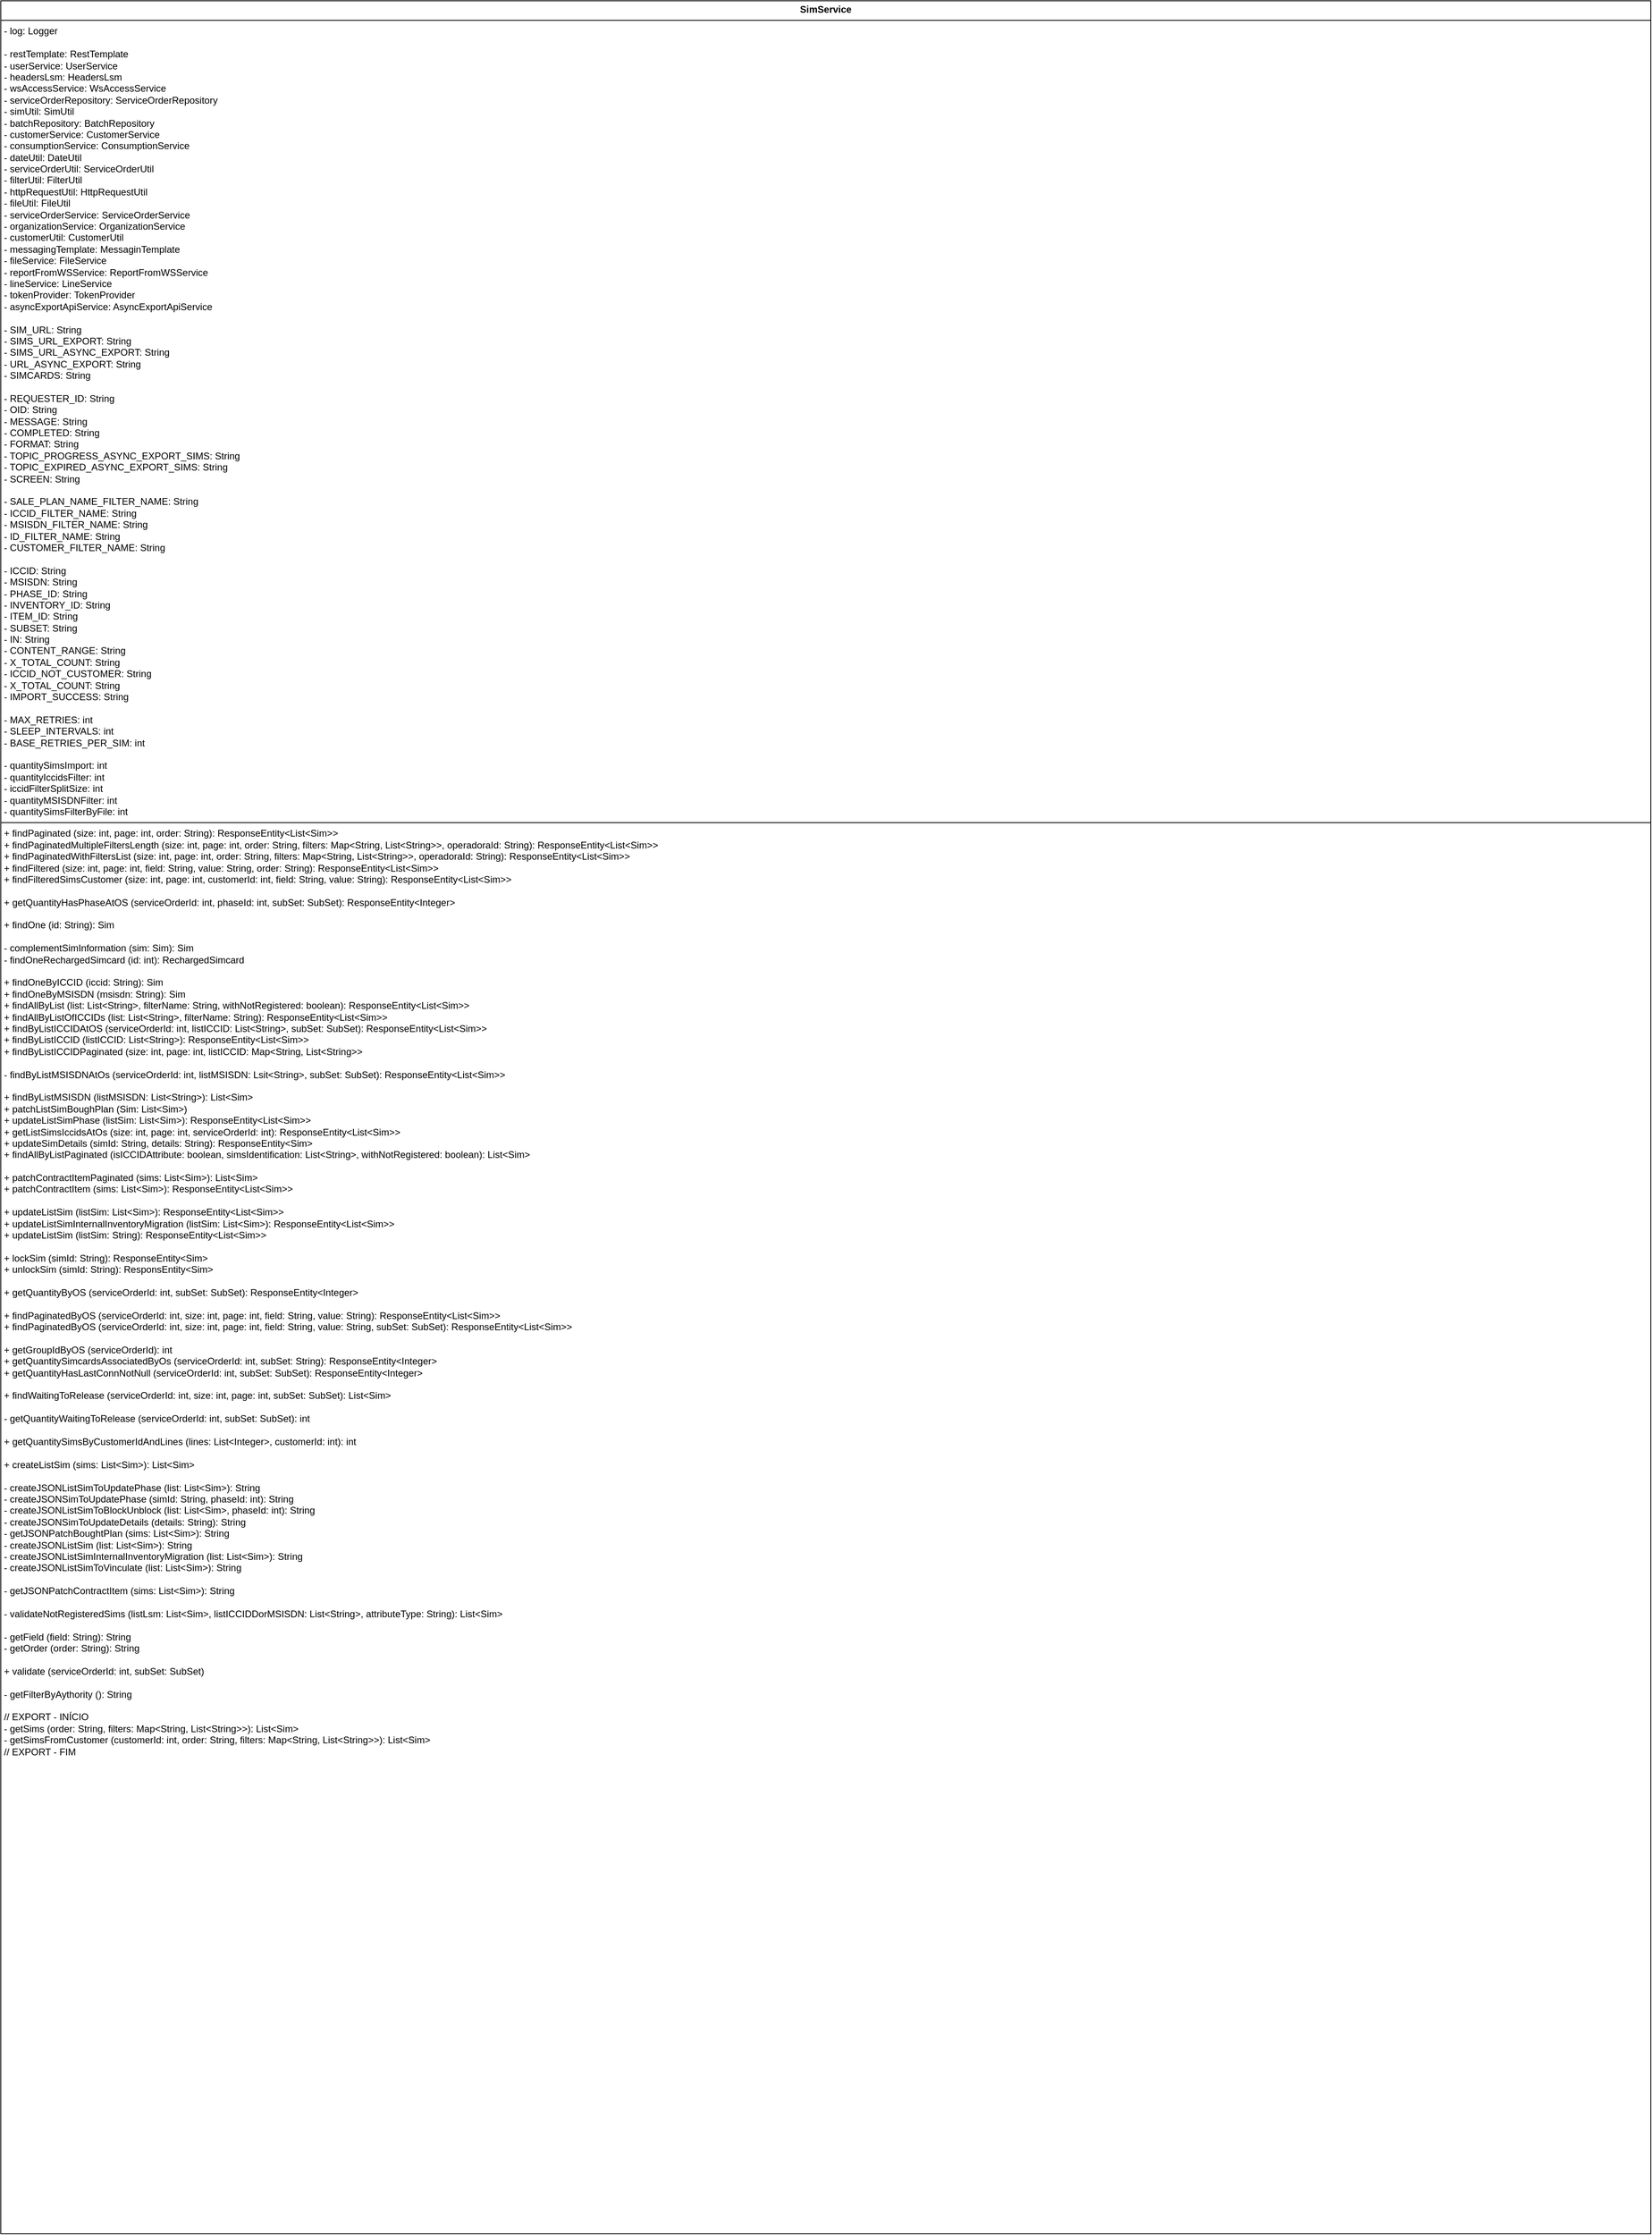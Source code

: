 <mxfile version="26.0.2">
  <diagram name="Página-1" id="onpXOdqKYzkW4FfC1_ID">
    <mxGraphModel dx="890" dy="474" grid="1" gridSize="10" guides="1" tooltips="1" connect="1" arrows="1" fold="1" page="1" pageScale="1" pageWidth="827" pageHeight="1169" math="0" shadow="0">
      <root>
        <mxCell id="0" />
        <mxCell id="1" parent="0" />
        <mxCell id="LJt2b_F9aCGFVn_4ZwES-1" value="&lt;p style=&quot;margin:0px;margin-top:4px;text-align:center;&quot;&gt;&lt;b&gt;SimService&lt;/b&gt;&lt;/p&gt;&lt;hr size=&quot;1&quot; style=&quot;border-style:solid;&quot;&gt;&lt;p style=&quot;margin:0px;margin-left:4px;&quot;&gt;- log: Logger&lt;/p&gt;&lt;p style=&quot;margin:0px;margin-left:4px;&quot;&gt;&lt;br&gt;&lt;/p&gt;&lt;p style=&quot;margin:0px;margin-left:4px;&quot;&gt;- restTemplate: RestTemplate&lt;/p&gt;&lt;p style=&quot;margin:0px;margin-left:4px;&quot;&gt;- userService: UserService&lt;/p&gt;&lt;p style=&quot;margin:0px;margin-left:4px;&quot;&gt;- headersLsm: HeadersLsm&lt;/p&gt;&lt;p style=&quot;margin:0px;margin-left:4px;&quot;&gt;- wsAccessService: WsAccessService&lt;/p&gt;&lt;p style=&quot;margin:0px;margin-left:4px;&quot;&gt;- serviceOrderRepository: ServiceOrderRepository&lt;/p&gt;&lt;p style=&quot;margin:0px;margin-left:4px;&quot;&gt;- simUtil: SimUtil&lt;/p&gt;&lt;p style=&quot;margin:0px;margin-left:4px;&quot;&gt;- batchRepository: BatchRepository&lt;/p&gt;&lt;p style=&quot;margin:0px;margin-left:4px;&quot;&gt;- customerService: CustomerService&lt;/p&gt;&lt;p style=&quot;margin:0px;margin-left:4px;&quot;&gt;- consumptionService: ConsumptionService&lt;/p&gt;&lt;p style=&quot;margin:0px;margin-left:4px;&quot;&gt;- dateUtil: DateUtil&lt;/p&gt;&lt;p style=&quot;margin:0px;margin-left:4px;&quot;&gt;- serviceOrderUtil: ServiceOrderUtil&lt;/p&gt;&lt;p style=&quot;margin:0px;margin-left:4px;&quot;&gt;- filterUtil: FilterUtil&lt;/p&gt;&lt;p style=&quot;margin:0px;margin-left:4px;&quot;&gt;- httpRequestUtil: HttpRequestUtil&lt;/p&gt;&lt;p style=&quot;margin:0px;margin-left:4px;&quot;&gt;- fileUtil: FileUtil&lt;/p&gt;&lt;p style=&quot;margin:0px;margin-left:4px;&quot;&gt;- serviceOrderService: ServiceOrderService&lt;/p&gt;&lt;p style=&quot;margin:0px;margin-left:4px;&quot;&gt;- organizationService: OrganizationService&lt;/p&gt;&lt;p style=&quot;margin:0px;margin-left:4px;&quot;&gt;- customerUtil: CustomerUtil&lt;/p&gt;&lt;p style=&quot;margin:0px;margin-left:4px;&quot;&gt;- messagingTemplate: MessaginTemplate&lt;/p&gt;&lt;p style=&quot;margin:0px;margin-left:4px;&quot;&gt;- fileService: FileService&lt;/p&gt;&lt;p style=&quot;margin:0px;margin-left:4px;&quot;&gt;- reportFromWSService: ReportFromWSService&lt;/p&gt;&lt;p style=&quot;margin:0px;margin-left:4px;&quot;&gt;- lineService: LineService&lt;/p&gt;&lt;p style=&quot;margin:0px;margin-left:4px;&quot;&gt;- tokenProvider: TokenProvider&lt;/p&gt;&lt;p style=&quot;margin:0px;margin-left:4px;&quot;&gt;- asyncExportApiService: AsyncExportApiService&lt;/p&gt;&lt;p style=&quot;margin:0px;margin-left:4px;&quot;&gt;&lt;br&gt;&lt;/p&gt;&lt;p style=&quot;margin:0px;margin-left:4px;&quot;&gt;- SIM_URL: String&lt;/p&gt;&lt;p style=&quot;margin:0px;margin-left:4px;&quot;&gt;- SIMS_URL_EXPORT: String&lt;/p&gt;&lt;p style=&quot;margin:0px;margin-left:4px;&quot;&gt;- SIMS_URL_ASYNC_EXPORT: String&lt;/p&gt;&lt;p style=&quot;margin:0px;margin-left:4px;&quot;&gt;- URL_ASYNC_EXPORT: String&lt;/p&gt;&lt;p style=&quot;margin:0px;margin-left:4px;&quot;&gt;- SIMCARDS: String&lt;/p&gt;&lt;p style=&quot;margin:0px;margin-left:4px;&quot;&gt;&lt;br&gt;&lt;/p&gt;&lt;p style=&quot;margin:0px;margin-left:4px;&quot;&gt;- REQUESTER_ID: String&lt;/p&gt;&lt;p style=&quot;margin:0px;margin-left:4px;&quot;&gt;- OID: String&lt;/p&gt;&lt;p style=&quot;margin:0px;margin-left:4px;&quot;&gt;- MESSAGE: String&lt;/p&gt;&lt;p style=&quot;margin:0px;margin-left:4px;&quot;&gt;- COMPLETED: String&lt;/p&gt;&lt;p style=&quot;margin:0px;margin-left:4px;&quot;&gt;- FORMAT: String&lt;/p&gt;&lt;p style=&quot;margin:0px;margin-left:4px;&quot;&gt;- TOPIC_PROGRESS_ASYNC_EXPORT_SIMS: String&lt;/p&gt;&lt;p style=&quot;margin:0px;margin-left:4px;&quot;&gt;- TOPIC_EXPIRED_ASYNC_EXPORT_SIMS: String&lt;/p&gt;&lt;p style=&quot;margin:0px;margin-left:4px;&quot;&gt;- SCREEN: String&lt;/p&gt;&lt;p style=&quot;margin:0px;margin-left:4px;&quot;&gt;&lt;br&gt;&lt;/p&gt;&lt;p style=&quot;margin:0px;margin-left:4px;&quot;&gt;- SALE_PLAN_NAME_FILTER_NAME: String&lt;/p&gt;&lt;p style=&quot;margin:0px;margin-left:4px;&quot;&gt;- ICCID_FILTER_NAME: String&lt;/p&gt;&lt;p style=&quot;margin:0px;margin-left:4px;&quot;&gt;- MSISDN_FILTER_NAME: String&lt;/p&gt;&lt;p style=&quot;margin:0px;margin-left:4px;&quot;&gt;- ID_FILTER_NAME: String&lt;/p&gt;&lt;p style=&quot;margin:0px;margin-left:4px;&quot;&gt;- CUSTOMER_FILTER_NAME: String&lt;/p&gt;&lt;p style=&quot;margin:0px;margin-left:4px;&quot;&gt;&lt;br&gt;&lt;/p&gt;&lt;p style=&quot;margin:0px;margin-left:4px;&quot;&gt;- ICCID: String&lt;/p&gt;&lt;p style=&quot;margin:0px;margin-left:4px;&quot;&gt;- MSISDN: String&lt;/p&gt;&lt;p style=&quot;margin:0px;margin-left:4px;&quot;&gt;- PHASE_ID: String&lt;/p&gt;&lt;p style=&quot;margin:0px;margin-left:4px;&quot;&gt;- INVENTORY_ID: String&lt;/p&gt;&lt;p style=&quot;margin:0px;margin-left:4px;&quot;&gt;- ITEM_ID: String&lt;/p&gt;&lt;p style=&quot;margin:0px;margin-left:4px;&quot;&gt;- SUBSET: String&lt;/p&gt;&lt;p style=&quot;margin:0px;margin-left:4px;&quot;&gt;- IN: String&lt;/p&gt;&lt;p style=&quot;margin:0px;margin-left:4px;&quot;&gt;- CONTENT_RANGE: String&lt;/p&gt;&lt;p style=&quot;margin:0px;margin-left:4px;&quot;&gt;- X_TOTAL_COUNT: String&lt;/p&gt;&lt;p style=&quot;margin:0px;margin-left:4px;&quot;&gt;- ICCID_NOT_CUSTOMER: String&lt;/p&gt;&lt;p style=&quot;margin:0px;margin-left:4px;&quot;&gt;- X_TOTAL_COUNT: String&lt;/p&gt;&lt;p style=&quot;margin:0px;margin-left:4px;&quot;&gt;- IMPORT_SUCCESS: String&lt;/p&gt;&lt;p style=&quot;margin:0px;margin-left:4px;&quot;&gt;&lt;br&gt;&lt;/p&gt;&lt;p style=&quot;margin:0px;margin-left:4px;&quot;&gt;- MAX_RETRIES: int&lt;/p&gt;&lt;p style=&quot;margin:0px;margin-left:4px;&quot;&gt;- SLEEP_INTERVALS: int&lt;/p&gt;&lt;p style=&quot;margin:0px;margin-left:4px;&quot;&gt;- BASE_RETRIES_PER_SIM: int&lt;/p&gt;&lt;p style=&quot;margin:0px;margin-left:4px;&quot;&gt;&lt;br&gt;&lt;/p&gt;&lt;p style=&quot;margin:0px;margin-left:4px;&quot;&gt;- quantitySimsImport: int&lt;/p&gt;&lt;p style=&quot;margin:0px;margin-left:4px;&quot;&gt;- quantityIccidsFilter: int&lt;/p&gt;&lt;p style=&quot;margin:0px;margin-left:4px;&quot;&gt;- iccidFilterSplitSize: int&lt;/p&gt;&lt;p style=&quot;margin:0px;margin-left:4px;&quot;&gt;- quantityMSISDNFilter: int&lt;/p&gt;&lt;p style=&quot;margin:0px;margin-left:4px;&quot;&gt;- quantitySimsFilterByFile: int&lt;/p&gt;&lt;hr size=&quot;1&quot; style=&quot;border-style:solid;&quot;&gt;&lt;p style=&quot;margin:0px;margin-left:4px;&quot;&gt;+ findPaginated (size: int, page: int, order: String): ResponseEntity&amp;lt;List&amp;lt;Sim&amp;gt;&amp;gt;&lt;/p&gt;&lt;p style=&quot;margin:0px;margin-left:4px;&quot;&gt;+ findPaginatedMultipleFiltersLength (size: int, page: int, order: String, filters: Map&amp;lt;String, List&amp;lt;String&amp;gt;&amp;gt;, operadoraId: String): ResponseEntity&amp;lt;List&amp;lt;Sim&amp;gt;&amp;gt;&lt;/p&gt;&lt;p style=&quot;margin:0px;margin-left:4px;&quot;&gt;+ findPaginatedWithFiltersList (size: int, page: int, order: String, filters: Map&amp;lt;String, List&amp;lt;String&amp;gt;&amp;gt;, operadoraId: String): ResponseEntity&amp;lt;List&amp;lt;Sim&amp;gt;&amp;gt;&lt;/p&gt;&lt;p style=&quot;margin:0px;margin-left:4px;&quot;&gt;+ findFiltered (size: int, page: int, field: String, value: String, order: String): ResponseEntity&amp;lt;List&amp;lt;Sim&amp;gt;&amp;gt;&lt;/p&gt;&lt;p style=&quot;margin:0px;margin-left:4px;&quot;&gt;+ findFilteredSimsCustomer (size: int, page: int, customerId: int, field: String, value: String): ResponseEntity&amp;lt;List&amp;lt;Sim&amp;gt;&amp;gt;&lt;/p&gt;&lt;p style=&quot;margin:0px;margin-left:4px;&quot;&gt;&lt;br&gt;&lt;/p&gt;&lt;p style=&quot;margin:0px;margin-left:4px;&quot;&gt;+ getQuantityHasPhaseAtOS (serviceOrderId: int, phaseId: int, subSet: SubSet): ResponseEntity&amp;lt;Integer&amp;gt;&lt;/p&gt;&lt;p style=&quot;margin:0px;margin-left:4px;&quot;&gt;&lt;br&gt;&lt;/p&gt;&lt;p style=&quot;margin:0px;margin-left:4px;&quot;&gt;+ findOne (id: String): Sim&lt;/p&gt;&lt;p style=&quot;margin:0px;margin-left:4px;&quot;&gt;&lt;br&gt;&lt;/p&gt;&lt;p style=&quot;margin:0px;margin-left:4px;&quot;&gt;- complementSimInformation (sim: Sim): Sim&lt;/p&gt;&lt;p style=&quot;margin:0px;margin-left:4px;&quot;&gt;- findOneRechargedSimcard (id: int): RechargedSimcard&lt;/p&gt;&lt;p style=&quot;margin:0px;margin-left:4px;&quot;&gt;&lt;br&gt;&lt;/p&gt;&lt;p style=&quot;margin:0px;margin-left:4px;&quot;&gt;+ findOneByICCID (iccid: String): Sim&lt;/p&gt;&lt;p style=&quot;margin:0px;margin-left:4px;&quot;&gt;+ findOneByMSISDN (msisdn: String): Sim&lt;/p&gt;&lt;p style=&quot;margin:0px;margin-left:4px;&quot;&gt;+ findAllByList (list: List&amp;lt;String&amp;gt;, filterName: String, withNotRegistered: boolean): ResponseEntity&amp;lt;List&amp;lt;Sim&amp;gt;&amp;gt;&lt;/p&gt;&lt;p style=&quot;margin:0px;margin-left:4px;&quot;&gt;+ findAllByListOfICCIDs (list: List&amp;lt;String&amp;gt;, filterName: String): ResponseEntity&amp;lt;List&amp;lt;Sim&amp;gt;&amp;gt;&lt;/p&gt;&lt;p style=&quot;margin:0px;margin-left:4px;&quot;&gt;+ findByListICCIDAtOS (serviceOrderId: int, listICCID: List&amp;lt;String&amp;gt;, subSet: SubSet): ResponseEntity&amp;lt;List&amp;lt;Sim&amp;gt;&amp;gt;&lt;/p&gt;&lt;p style=&quot;margin:0px;margin-left:4px;&quot;&gt;+ findByListICCID (listICCID: List&amp;lt;String&amp;gt;): ResponseEntity&amp;lt;List&amp;lt;Sim&amp;gt;&amp;gt;&lt;/p&gt;&lt;p style=&quot;margin:0px;margin-left:4px;&quot;&gt;+ findByListICCIDPaginated (size: int, page: int, listICCID: Map&amp;lt;String, List&amp;lt;String&amp;gt;&amp;gt;&lt;/p&gt;&lt;p style=&quot;margin:0px;margin-left:4px;&quot;&gt;&lt;br&gt;&lt;/p&gt;&lt;p style=&quot;margin:0px;margin-left:4px;&quot;&gt;- findByListMSISDNAtOs (serviceOrderId: int, listMSISDN: Lsit&amp;lt;String&amp;gt;, subSet: SubSet): ResponseEntity&amp;lt;List&amp;lt;Sim&amp;gt;&amp;gt;&lt;/p&gt;&lt;p style=&quot;margin:0px;margin-left:4px;&quot;&gt;&lt;br&gt;&lt;/p&gt;&lt;p style=&quot;margin:0px;margin-left:4px;&quot;&gt;+ findByListMSISDN (listMSISDN: List&amp;lt;String&amp;gt;): List&amp;lt;Sim&amp;gt;&lt;/p&gt;&lt;p style=&quot;margin:0px;margin-left:4px;&quot;&gt;+ patchListSimBoughPlan (Sim: List&amp;lt;Sim&amp;gt;)&lt;/p&gt;&lt;p style=&quot;margin:0px;margin-left:4px;&quot;&gt;+ updateListSimPhase (listSim: List&amp;lt;Sim&amp;gt;): ResponseEntity&amp;lt;List&amp;lt;Sim&amp;gt;&amp;gt;&lt;/p&gt;&lt;p style=&quot;margin:0px;margin-left:4px;&quot;&gt;+ getListSimsIccidsAtOs (size: int, page: int, serviceOrderId: int): ResponseEntity&amp;lt;List&amp;lt;Sim&amp;gt;&amp;gt;&lt;/p&gt;&lt;p style=&quot;margin:0px;margin-left:4px;&quot;&gt;+ updateSimDetails (simId: String, details: String): ResponseEntity&amp;lt;Sim&amp;gt;&lt;/p&gt;&lt;p style=&quot;margin:0px;margin-left:4px;&quot;&gt;+ findAllByListPaginated (isICCIDAttribute: boolean, simsIdentification: List&amp;lt;String&amp;gt;, withNotRegistered: boolean): List&amp;lt;Sim&amp;gt;&lt;/p&gt;&lt;p style=&quot;margin:0px;margin-left:4px;&quot;&gt;&lt;br&gt;&lt;/p&gt;&lt;p style=&quot;margin:0px;margin-left:4px;&quot;&gt;+ patchContractItemPaginated (sims: List&amp;lt;Sim&amp;gt;): List&amp;lt;Sim&amp;gt;&lt;/p&gt;&lt;p style=&quot;margin:0px;margin-left:4px;&quot;&gt;+ patchContractItem (sims: List&amp;lt;Sim&amp;gt;): ResponseEntity&amp;lt;List&amp;lt;Sim&amp;gt;&amp;gt;&lt;/p&gt;&lt;p style=&quot;margin:0px;margin-left:4px;&quot;&gt;&lt;br&gt;&lt;/p&gt;&lt;p style=&quot;margin:0px;margin-left:4px;&quot;&gt;+ updateListSim (listSim: List&amp;lt;Sim&amp;gt;): ResponseEntity&amp;lt;List&amp;lt;Sim&amp;gt;&amp;gt;&lt;/p&gt;&lt;p style=&quot;margin:0px;margin-left:4px;&quot;&gt;+ updateListSimInternalInventoryMigration (listSim: List&amp;lt;Sim&amp;gt;): ResponseEntity&amp;lt;List&amp;lt;Sim&amp;gt;&amp;gt;&lt;/p&gt;&lt;p style=&quot;margin:0px;margin-left:4px;&quot;&gt;+ updateListSim (listSim: String): ResponseEntity&amp;lt;List&amp;lt;Sim&amp;gt;&amp;gt;&lt;/p&gt;&lt;p style=&quot;margin:0px;margin-left:4px;&quot;&gt;&lt;br&gt;&lt;/p&gt;&lt;p style=&quot;margin:0px;margin-left:4px;&quot;&gt;+ lockSim (simId: String): ResponseEntity&amp;lt;Sim&amp;gt;&lt;/p&gt;&lt;p style=&quot;margin:0px;margin-left:4px;&quot;&gt;+ unlockSim (simId: String): ResponsEntity&amp;lt;Sim&amp;gt;&lt;/p&gt;&lt;p style=&quot;margin:0px;margin-left:4px;&quot;&gt;&lt;br&gt;&lt;/p&gt;&lt;p style=&quot;margin:0px;margin-left:4px;&quot;&gt;+ getQuantityByOS (serviceOrderId: int, subSet: SubSet): ResponseEntity&amp;lt;Integer&amp;gt;&lt;/p&gt;&lt;p style=&quot;margin:0px;margin-left:4px;&quot;&gt;&lt;br&gt;&lt;/p&gt;&lt;p style=&quot;margin:0px;margin-left:4px;&quot;&gt;+ findPaginatedByOS (serviceOrderId: int, size: int, page: int, field: String, value: String): ResponseEntity&amp;lt;List&amp;lt;Sim&amp;gt;&amp;gt;&lt;/p&gt;&lt;p style=&quot;margin:0px;margin-left:4px;&quot;&gt;+ findPaginatedByOS (serviceOrderId: int, size: int, page: int, field: String, value: String, subSet: SubSet): ResponseEntity&amp;lt;List&amp;lt;Sim&amp;gt;&amp;gt;&lt;/p&gt;&lt;p style=&quot;margin:0px;margin-left:4px;&quot;&gt;&lt;br&gt;&lt;/p&gt;&lt;p style=&quot;margin:0px;margin-left:4px;&quot;&gt;+ getGroupIdByOS (serviceOrderId): int&lt;/p&gt;&lt;p style=&quot;margin:0px;margin-left:4px;&quot;&gt;+ getQuantitySimcardsAssociatedByOs (serviceOrderId: int, subSet: String): ResponseEntity&amp;lt;Integer&amp;gt;&lt;/p&gt;&lt;p style=&quot;margin:0px;margin-left:4px;&quot;&gt;+ getQuantityHasLastConnNotNull (serviceOrderId: int, subSet: SubSet): ResponseEntity&amp;lt;Integer&amp;gt;&lt;/p&gt;&lt;p style=&quot;margin:0px;margin-left:4px;&quot;&gt;&lt;br&gt;&lt;/p&gt;&lt;p style=&quot;margin:0px;margin-left:4px;&quot;&gt;+ findWaitingToRelease (serviceOrderId: int, size: int, page: int, subSet: SubSet): List&amp;lt;Sim&amp;gt;&lt;/p&gt;&lt;p style=&quot;margin:0px;margin-left:4px;&quot;&gt;&lt;br&gt;&lt;/p&gt;&lt;p style=&quot;margin:0px;margin-left:4px;&quot;&gt;- getQuantityWaitingToRelease (serviceOrderId: int, subSet: SubSet): int&lt;/p&gt;&lt;p style=&quot;margin:0px;margin-left:4px;&quot;&gt;&lt;br&gt;&lt;/p&gt;&lt;p style=&quot;margin:0px;margin-left:4px;&quot;&gt;+ getQuantitySimsByCustomerIdAndLines (lines: List&amp;lt;Integer&amp;gt;, customerId: int): int&lt;/p&gt;&lt;p style=&quot;margin:0px;margin-left:4px;&quot;&gt;&lt;br&gt;&lt;/p&gt;&lt;p style=&quot;margin:0px;margin-left:4px;&quot;&gt;+ createListSim (sims: List&amp;lt;Sim&amp;gt;): List&amp;lt;Sim&amp;gt;&lt;/p&gt;&lt;p style=&quot;margin:0px;margin-left:4px;&quot;&gt;&lt;br&gt;&lt;/p&gt;&lt;p style=&quot;margin:0px;margin-left:4px;&quot;&gt;- createJSONListSimToUpdatePhase (list: List&amp;lt;Sim&amp;gt;): String&lt;/p&gt;&lt;p style=&quot;margin:0px;margin-left:4px;&quot;&gt;- createJSONSimToUpdatePhase (simId: String, phaseId: int): String&lt;/p&gt;&lt;p style=&quot;margin:0px;margin-left:4px;&quot;&gt;- createJSONListSimToBlockUnblock (list: List&amp;lt;Sim&amp;gt;, phaseId: int): String&lt;/p&gt;&lt;p style=&quot;margin:0px;margin-left:4px;&quot;&gt;- createJSONSimToUpdateDetails (details: String): String&lt;/p&gt;&lt;p style=&quot;margin:0px;margin-left:4px;&quot;&gt;- getJSONPatchBoughtPlan (sims: List&amp;lt;Sim&amp;gt;): String&lt;/p&gt;&lt;p style=&quot;margin:0px;margin-left:4px;&quot;&gt;- createJSONListSim (list: List&amp;lt;Sim&amp;gt;): String&lt;/p&gt;&lt;p style=&quot;margin:0px;margin-left:4px;&quot;&gt;- createJSONListSimInternalInventoryMigration (list: List&amp;lt;Sim&amp;gt;): String&lt;/p&gt;&lt;p style=&quot;margin:0px;margin-left:4px;&quot;&gt;- createJSONListSimToVinculate (list: List&amp;lt;Sim&amp;gt;): String&lt;/p&gt;&lt;p style=&quot;margin:0px;margin-left:4px;&quot;&gt;&lt;br&gt;&lt;/p&gt;&lt;p style=&quot;margin:0px;margin-left:4px;&quot;&gt;- getJSONPatchContractItem (sims: List&amp;lt;Sim&amp;gt;): String&lt;/p&gt;&lt;p style=&quot;margin:0px;margin-left:4px;&quot;&gt;&lt;br&gt;&lt;/p&gt;&lt;p style=&quot;margin:0px;margin-left:4px;&quot;&gt;- validateNotRegisteredSims (listLsm: List&amp;lt;Sim&amp;gt;, listICCIDDorMSISDN: List&amp;lt;String&amp;gt;, attributeType: String): List&amp;lt;Sim&amp;gt;&lt;/p&gt;&lt;p style=&quot;margin:0px;margin-left:4px;&quot;&gt;&lt;br&gt;&lt;/p&gt;&lt;p style=&quot;margin:0px;margin-left:4px;&quot;&gt;- getField (field: String): String&lt;/p&gt;&lt;p style=&quot;margin:0px;margin-left:4px;&quot;&gt;- getOrder (order: String): String&lt;/p&gt;&lt;p style=&quot;margin:0px;margin-left:4px;&quot;&gt;&lt;br&gt;&lt;/p&gt;&lt;p style=&quot;margin:0px;margin-left:4px;&quot;&gt;+ validate (serviceOrderId: int, subSet: SubSet)&lt;/p&gt;&lt;p style=&quot;margin:0px;margin-left:4px;&quot;&gt;&lt;br&gt;&lt;/p&gt;&lt;p style=&quot;margin:0px;margin-left:4px;&quot;&gt;- getFilterByAythority (): String&lt;/p&gt;&lt;p style=&quot;margin:0px;margin-left:4px;&quot;&gt;&lt;br&gt;&lt;/p&gt;&lt;p style=&quot;margin:0px;margin-left:4px;&quot;&gt;// EXPORT - INÍCIO&lt;br&gt;- getSims (order: String, filters: Map&amp;lt;String, List&amp;lt;String&amp;gt;&amp;gt;): List&amp;lt;Sim&amp;gt;&lt;/p&gt;&lt;p style=&quot;margin:0px;margin-left:4px;&quot;&gt;- getSimsFromCustomer (customerId: int, order: String, filters: Map&amp;lt;String, List&amp;lt;String&amp;gt;&amp;gt;): List&amp;lt;Sim&amp;gt;&lt;/p&gt;&lt;p style=&quot;margin:0px;margin-left:4px;&quot;&gt;// EXPORT - FIM&lt;/p&gt;&lt;p style=&quot;margin:0px;margin-left:4px;&quot;&gt;&lt;br&gt;&lt;/p&gt;&lt;p style=&quot;margin:0px;margin-left:4px;&quot;&gt;&lt;br&gt;&lt;/p&gt;&lt;p style=&quot;margin:0px;margin-left:4px;&quot;&gt;&lt;br&gt;&lt;/p&gt;" style="verticalAlign=top;align=left;overflow=fill;html=1;whiteSpace=wrap;" parent="1" vertex="1">
          <mxGeometry x="40" y="100" width="2070" height="2800" as="geometry" />
        </mxCell>
      </root>
    </mxGraphModel>
  </diagram>
</mxfile>
